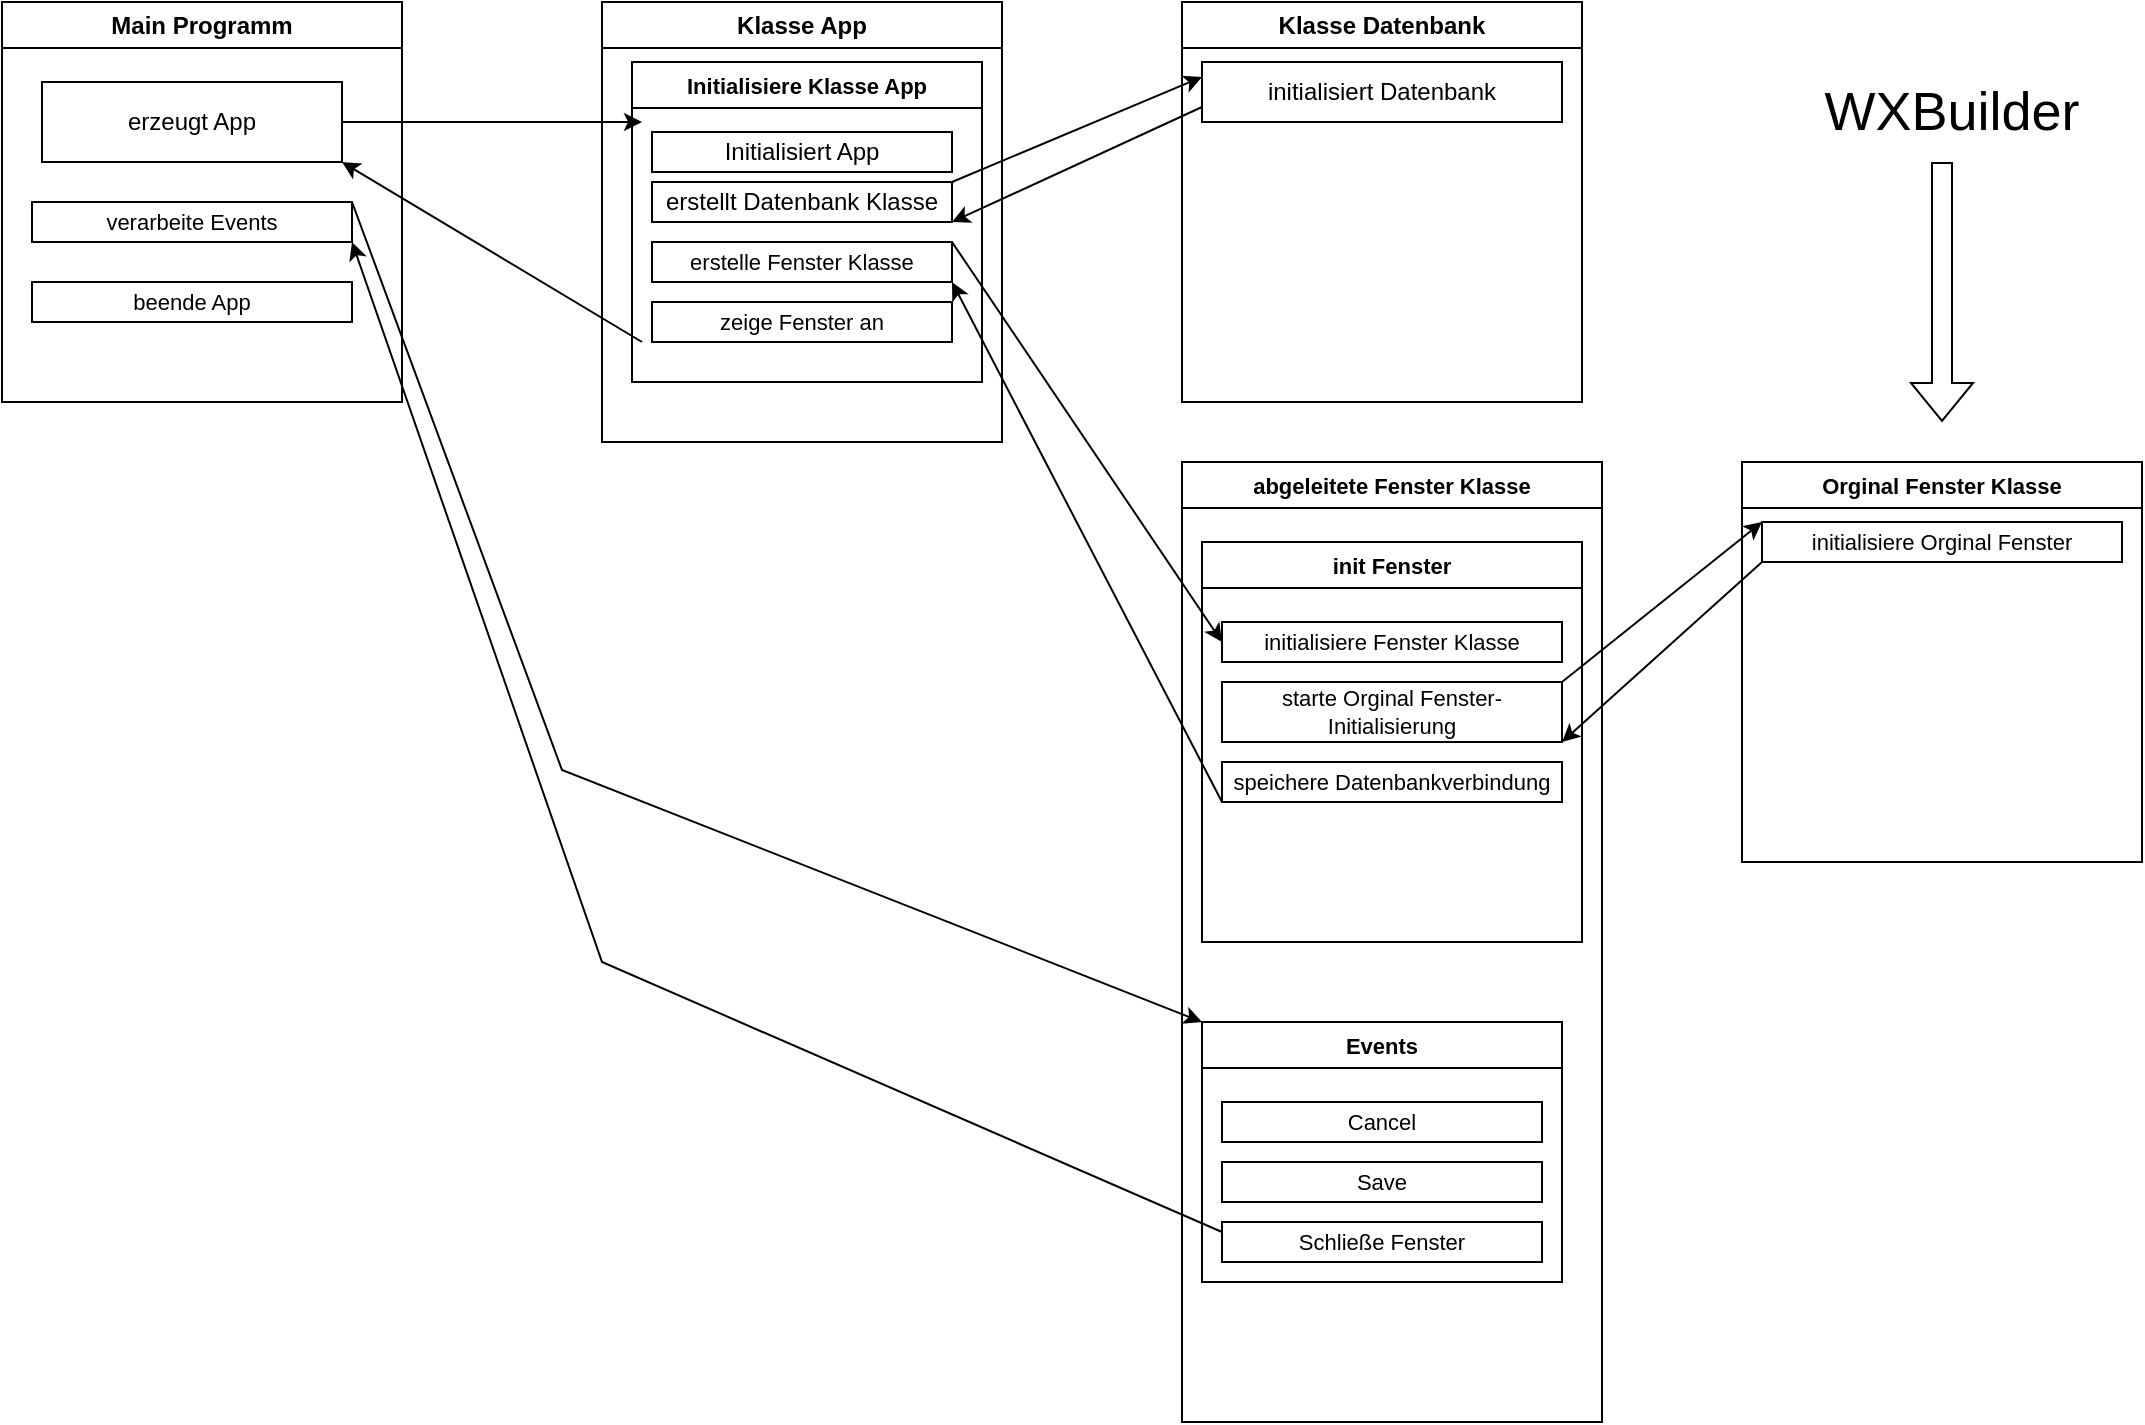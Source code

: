 <mxfile version="24.5.2" type="device">
  <diagram name="Seite-1" id="Is81h1dp9pcziW4mXdIV">
    <mxGraphModel dx="1373" dy="699" grid="1" gridSize="10" guides="1" tooltips="1" connect="1" arrows="1" fold="1" page="1" pageScale="1" pageWidth="1169" pageHeight="827" math="0" shadow="0">
      <root>
        <mxCell id="0" />
        <mxCell id="1" parent="0" />
        <mxCell id="8zJLbpTYx8zNXx7EzJYs-1" value="Main Programm" style="swimlane;whiteSpace=wrap;html=1;" vertex="1" parent="1">
          <mxGeometry x="90" y="30" width="200" height="200" as="geometry" />
        </mxCell>
        <mxCell id="8zJLbpTYx8zNXx7EzJYs-2" value="erzeugt App" style="whiteSpace=wrap;html=1;" vertex="1" parent="8zJLbpTYx8zNXx7EzJYs-1">
          <mxGeometry x="20" y="40" width="150" height="40" as="geometry" />
        </mxCell>
        <mxCell id="8zJLbpTYx8zNXx7EzJYs-28" value="verarbeite Events" style="rounded=0;whiteSpace=wrap;html=1;fontFamily=Helvetica;fontSize=11;fontColor=default;labelBackgroundColor=default;" vertex="1" parent="8zJLbpTYx8zNXx7EzJYs-1">
          <mxGeometry x="15" y="100" width="160" height="20" as="geometry" />
        </mxCell>
        <mxCell id="8zJLbpTYx8zNXx7EzJYs-35" value="beende App" style="rounded=0;whiteSpace=wrap;html=1;fontFamily=Helvetica;fontSize=11;fontColor=default;labelBackgroundColor=default;" vertex="1" parent="8zJLbpTYx8zNXx7EzJYs-1">
          <mxGeometry x="15" y="140" width="160" height="20" as="geometry" />
        </mxCell>
        <mxCell id="8zJLbpTYx8zNXx7EzJYs-4" value="Klasse App" style="swimlane;whiteSpace=wrap;html=1;" vertex="1" parent="1">
          <mxGeometry x="390" y="30" width="200" height="220" as="geometry" />
        </mxCell>
        <mxCell id="8zJLbpTYx8zNXx7EzJYs-39" value="Initialisiere Klasse App" style="swimlane;whiteSpace=wrap;html=1;fontFamily=Helvetica;fontSize=11;fontColor=default;labelBackgroundColor=default;" vertex="1" parent="8zJLbpTYx8zNXx7EzJYs-4">
          <mxGeometry x="15" y="30" width="175" height="160" as="geometry" />
        </mxCell>
        <mxCell id="8zJLbpTYx8zNXx7EzJYs-5" value="Initialisiert App" style="rounded=0;whiteSpace=wrap;html=1;" vertex="1" parent="8zJLbpTYx8zNXx7EzJYs-39">
          <mxGeometry x="10" y="35" width="150" height="20" as="geometry" />
        </mxCell>
        <mxCell id="8zJLbpTYx8zNXx7EzJYs-7" value="erstellt Datenbank Klasse" style="rounded=0;whiteSpace=wrap;html=1;" vertex="1" parent="8zJLbpTYx8zNXx7EzJYs-39">
          <mxGeometry x="10" y="60" width="150" height="20" as="geometry" />
        </mxCell>
        <mxCell id="8zJLbpTYx8zNXx7EzJYs-13" value="erstelle Fenster Klasse" style="rounded=0;whiteSpace=wrap;html=1;fontFamily=Helvetica;fontSize=11;fontColor=default;labelBackgroundColor=default;" vertex="1" parent="8zJLbpTYx8zNXx7EzJYs-39">
          <mxGeometry x="10" y="90" width="150" height="20" as="geometry" />
        </mxCell>
        <mxCell id="8zJLbpTYx8zNXx7EzJYs-27" value="zeige Fenster an" style="rounded=0;whiteSpace=wrap;html=1;fontFamily=Helvetica;fontSize=11;fontColor=default;labelBackgroundColor=default;" vertex="1" parent="8zJLbpTYx8zNXx7EzJYs-39">
          <mxGeometry x="10" y="120" width="150" height="20" as="geometry" />
        </mxCell>
        <mxCell id="8zJLbpTYx8zNXx7EzJYs-6" style="edgeStyle=orthogonalEdgeStyle;rounded=0;orthogonalLoop=1;jettySize=auto;html=1;" edge="1" parent="1" source="8zJLbpTYx8zNXx7EzJYs-2">
          <mxGeometry relative="1" as="geometry">
            <mxPoint x="410" y="90" as="targetPoint" />
          </mxGeometry>
        </mxCell>
        <mxCell id="8zJLbpTYx8zNXx7EzJYs-8" value="Klasse Datenbank" style="swimlane;whiteSpace=wrap;html=1;" vertex="1" parent="1">
          <mxGeometry x="680" y="30" width="200" height="200" as="geometry" />
        </mxCell>
        <mxCell id="8zJLbpTYx8zNXx7EzJYs-10" value="initialisiert Datenbank" style="rounded=0;whiteSpace=wrap;html=1;" vertex="1" parent="8zJLbpTYx8zNXx7EzJYs-8">
          <mxGeometry x="10" y="30" width="180" height="30" as="geometry" />
        </mxCell>
        <mxCell id="8zJLbpTYx8zNXx7EzJYs-11" style="rounded=0;orthogonalLoop=1;jettySize=auto;html=1;entryX=0;entryY=0.25;entryDx=0;entryDy=0;exitX=1;exitY=0;exitDx=0;exitDy=0;" edge="1" parent="1" source="8zJLbpTYx8zNXx7EzJYs-7" target="8zJLbpTYx8zNXx7EzJYs-10">
          <mxGeometry relative="1" as="geometry" />
        </mxCell>
        <mxCell id="8zJLbpTYx8zNXx7EzJYs-12" style="rounded=0;orthogonalLoop=1;jettySize=auto;html=1;exitX=0;exitY=0.75;exitDx=0;exitDy=0;entryX=1;entryY=1;entryDx=0;entryDy=0;" edge="1" parent="1" source="8zJLbpTYx8zNXx7EzJYs-10" target="8zJLbpTYx8zNXx7EzJYs-7">
          <mxGeometry relative="1" as="geometry" />
        </mxCell>
        <mxCell id="8zJLbpTYx8zNXx7EzJYs-14" value="abgeleitete Fenster Klasse" style="swimlane;whiteSpace=wrap;html=1;fontFamily=Helvetica;fontSize=11;fontColor=default;labelBackgroundColor=default;" vertex="1" parent="1">
          <mxGeometry x="680" y="260" width="210" height="480" as="geometry" />
        </mxCell>
        <mxCell id="8zJLbpTYx8zNXx7EzJYs-41" value="Events" style="swimlane;whiteSpace=wrap;html=1;fontFamily=Helvetica;fontSize=11;fontColor=default;labelBackgroundColor=default;" vertex="1" parent="8zJLbpTYx8zNXx7EzJYs-14">
          <mxGeometry x="10" y="280" width="180" height="130" as="geometry" />
        </mxCell>
        <mxCell id="8zJLbpTYx8zNXx7EzJYs-31" value="Cancel" style="rounded=0;whiteSpace=wrap;html=1;fontFamily=Helvetica;fontSize=11;fontColor=default;labelBackgroundColor=default;" vertex="1" parent="8zJLbpTYx8zNXx7EzJYs-41">
          <mxGeometry x="10" y="40" width="160" height="20" as="geometry" />
        </mxCell>
        <mxCell id="8zJLbpTYx8zNXx7EzJYs-34" value="Schließe Fenster" style="rounded=0;whiteSpace=wrap;html=1;fontFamily=Helvetica;fontSize=11;fontColor=default;labelBackgroundColor=default;" vertex="1" parent="8zJLbpTYx8zNXx7EzJYs-41">
          <mxGeometry x="10" y="100" width="160" height="20" as="geometry" />
        </mxCell>
        <mxCell id="8zJLbpTYx8zNXx7EzJYs-30" value="Save" style="rounded=0;whiteSpace=wrap;html=1;fontFamily=Helvetica;fontSize=11;fontColor=default;labelBackgroundColor=default;" vertex="1" parent="8zJLbpTYx8zNXx7EzJYs-41">
          <mxGeometry x="10" y="70" width="160" height="20" as="geometry" />
        </mxCell>
        <mxCell id="8zJLbpTYx8zNXx7EzJYs-44" style="edgeStyle=none;rounded=0;orthogonalLoop=1;jettySize=auto;html=1;exitX=0.5;exitY=1;exitDx=0;exitDy=0;strokeColor=default;align=center;verticalAlign=middle;fontFamily=Helvetica;fontSize=11;fontColor=default;labelBackgroundColor=default;endArrow=classic;" edge="1" parent="8zJLbpTYx8zNXx7EzJYs-41" source="8zJLbpTYx8zNXx7EzJYs-34" target="8zJLbpTYx8zNXx7EzJYs-34">
          <mxGeometry relative="1" as="geometry" />
        </mxCell>
        <mxCell id="8zJLbpTYx8zNXx7EzJYs-45" value="init Fenster" style="swimlane;whiteSpace=wrap;html=1;fontFamily=Helvetica;fontSize=11;fontColor=default;labelBackgroundColor=default;startSize=23;" vertex="1" parent="8zJLbpTYx8zNXx7EzJYs-14">
          <mxGeometry x="10" y="40" width="190" height="200" as="geometry" />
        </mxCell>
        <mxCell id="8zJLbpTYx8zNXx7EzJYs-16" value="initialisiere Fenster Klasse" style="rounded=0;whiteSpace=wrap;html=1;fontFamily=Helvetica;fontSize=11;fontColor=default;labelBackgroundColor=default;" vertex="1" parent="8zJLbpTYx8zNXx7EzJYs-45">
          <mxGeometry x="10" y="40" width="170" height="20" as="geometry" />
        </mxCell>
        <mxCell id="8zJLbpTYx8zNXx7EzJYs-17" style="edgeStyle=none;rounded=0;orthogonalLoop=1;jettySize=auto;html=1;entryX=0;entryY=0.5;entryDx=0;entryDy=0;strokeColor=default;align=center;verticalAlign=middle;fontFamily=Helvetica;fontSize=11;fontColor=default;labelBackgroundColor=default;endArrow=classic;" edge="1" parent="8zJLbpTYx8zNXx7EzJYs-45" source="8zJLbpTYx8zNXx7EzJYs-16" target="8zJLbpTYx8zNXx7EzJYs-16">
          <mxGeometry relative="1" as="geometry" />
        </mxCell>
        <mxCell id="8zJLbpTYx8zNXx7EzJYs-18" value="starte Orginal Fenster-Initialisierung" style="rounded=0;whiteSpace=wrap;html=1;fontFamily=Helvetica;fontSize=11;fontColor=default;labelBackgroundColor=default;" vertex="1" parent="8zJLbpTYx8zNXx7EzJYs-45">
          <mxGeometry x="10" y="70" width="170" height="30" as="geometry" />
        </mxCell>
        <mxCell id="8zJLbpTYx8zNXx7EzJYs-24" value="speichere Datenbankverbindung" style="rounded=0;whiteSpace=wrap;html=1;fontFamily=Helvetica;fontSize=11;fontColor=default;labelBackgroundColor=default;" vertex="1" parent="8zJLbpTYx8zNXx7EzJYs-45">
          <mxGeometry x="10" y="110" width="170" height="20" as="geometry" />
        </mxCell>
        <mxCell id="8zJLbpTYx8zNXx7EzJYs-15" style="edgeStyle=none;rounded=0;orthogonalLoop=1;jettySize=auto;html=1;entryX=0;entryY=0.5;entryDx=0;entryDy=0;strokeColor=default;align=center;verticalAlign=middle;fontFamily=Helvetica;fontSize=11;fontColor=default;labelBackgroundColor=default;endArrow=classic;exitX=1;exitY=0;exitDx=0;exitDy=0;" edge="1" parent="1" source="8zJLbpTYx8zNXx7EzJYs-13" target="8zJLbpTYx8zNXx7EzJYs-16">
          <mxGeometry relative="1" as="geometry" />
        </mxCell>
        <mxCell id="8zJLbpTYx8zNXx7EzJYs-19" value="Orginal Fenster Klasse" style="swimlane;whiteSpace=wrap;html=1;fontFamily=Helvetica;fontSize=11;fontColor=default;labelBackgroundColor=default;" vertex="1" parent="1">
          <mxGeometry x="960" y="260" width="200" height="200" as="geometry" />
        </mxCell>
        <mxCell id="8zJLbpTYx8zNXx7EzJYs-20" value="initialisiere Orginal Fenster" style="rounded=0;whiteSpace=wrap;html=1;fontFamily=Helvetica;fontSize=11;fontColor=default;labelBackgroundColor=default;" vertex="1" parent="8zJLbpTYx8zNXx7EzJYs-19">
          <mxGeometry x="10" y="30" width="180" height="20" as="geometry" />
        </mxCell>
        <mxCell id="8zJLbpTYx8zNXx7EzJYs-22" style="edgeStyle=none;rounded=0;orthogonalLoop=1;jettySize=auto;html=1;entryX=0;entryY=0;entryDx=0;entryDy=0;strokeColor=default;align=center;verticalAlign=middle;fontFamily=Helvetica;fontSize=11;fontColor=default;labelBackgroundColor=default;endArrow=classic;exitX=1;exitY=0;exitDx=0;exitDy=0;" edge="1" parent="1" source="8zJLbpTYx8zNXx7EzJYs-18" target="8zJLbpTYx8zNXx7EzJYs-20">
          <mxGeometry relative="1" as="geometry" />
        </mxCell>
        <mxCell id="8zJLbpTYx8zNXx7EzJYs-23" style="edgeStyle=none;rounded=0;orthogonalLoop=1;jettySize=auto;html=1;entryX=1;entryY=1;entryDx=0;entryDy=0;strokeColor=default;align=center;verticalAlign=middle;fontFamily=Helvetica;fontSize=11;fontColor=default;labelBackgroundColor=default;endArrow=classic;exitX=0;exitY=1;exitDx=0;exitDy=0;exitPerimeter=0;" edge="1" parent="1" source="8zJLbpTYx8zNXx7EzJYs-20" target="8zJLbpTYx8zNXx7EzJYs-18">
          <mxGeometry relative="1" as="geometry" />
        </mxCell>
        <mxCell id="8zJLbpTYx8zNXx7EzJYs-25" style="edgeStyle=none;rounded=0;orthogonalLoop=1;jettySize=auto;html=1;entryX=1;entryY=1;entryDx=0;entryDy=0;strokeColor=default;align=center;verticalAlign=middle;fontFamily=Helvetica;fontSize=11;fontColor=default;labelBackgroundColor=default;endArrow=classic;exitX=0;exitY=1;exitDx=0;exitDy=0;" edge="1" parent="1" source="8zJLbpTYx8zNXx7EzJYs-24" target="8zJLbpTYx8zNXx7EzJYs-13">
          <mxGeometry relative="1" as="geometry" />
        </mxCell>
        <mxCell id="8zJLbpTYx8zNXx7EzJYs-32" style="edgeStyle=none;rounded=0;orthogonalLoop=1;jettySize=auto;html=1;entryX=0;entryY=0;entryDx=0;entryDy=0;strokeColor=default;align=center;verticalAlign=middle;fontFamily=Helvetica;fontSize=11;fontColor=default;labelBackgroundColor=default;endArrow=classic;exitX=1;exitY=0;exitDx=0;exitDy=0;" edge="1" parent="1" source="8zJLbpTYx8zNXx7EzJYs-28">
          <mxGeometry relative="1" as="geometry">
            <mxPoint x="690" y="540" as="targetPoint" />
            <Array as="points">
              <mxPoint x="370" y="414" />
            </Array>
          </mxGeometry>
        </mxCell>
        <mxCell id="8zJLbpTYx8zNXx7EzJYs-33" style="edgeStyle=none;rounded=0;orthogonalLoop=1;jettySize=auto;html=1;entryX=1;entryY=1;entryDx=0;entryDy=0;strokeColor=default;align=center;verticalAlign=middle;fontFamily=Helvetica;fontSize=11;fontColor=default;labelBackgroundColor=default;endArrow=classic;exitX=0;exitY=0.25;exitDx=0;exitDy=0;" edge="1" parent="1" source="8zJLbpTYx8zNXx7EzJYs-34" target="8zJLbpTYx8zNXx7EzJYs-28">
          <mxGeometry relative="1" as="geometry">
            <mxPoint x="690.0" y="636" as="sourcePoint" />
            <Array as="points">
              <mxPoint x="390" y="510" />
            </Array>
          </mxGeometry>
        </mxCell>
        <mxCell id="8zJLbpTYx8zNXx7EzJYs-38" style="edgeStyle=none;rounded=0;orthogonalLoop=1;jettySize=auto;html=1;entryX=1;entryY=1;entryDx=0;entryDy=0;strokeColor=default;align=center;verticalAlign=middle;fontFamily=Helvetica;fontSize=11;fontColor=default;labelBackgroundColor=default;endArrow=classic;" edge="1" parent="1" target="8zJLbpTYx8zNXx7EzJYs-2">
          <mxGeometry relative="1" as="geometry">
            <mxPoint x="410" y="200" as="sourcePoint" />
          </mxGeometry>
        </mxCell>
        <mxCell id="8zJLbpTYx8zNXx7EzJYs-46" value="&lt;font style=&quot;font-size: 27px;&quot;&gt;WXBuilder&lt;/font&gt;" style="text;html=1;align=center;verticalAlign=middle;whiteSpace=wrap;rounded=0;fontFamily=Helvetica;fontSize=11;fontColor=default;labelBackgroundColor=default;" vertex="1" parent="1">
          <mxGeometry x="980" y="70" width="170" height="30" as="geometry" />
        </mxCell>
        <mxCell id="8zJLbpTYx8zNXx7EzJYs-48" value="" style="shape=flexArrow;endArrow=classic;html=1;rounded=0;strokeColor=default;align=center;verticalAlign=middle;fontFamily=Helvetica;fontSize=11;fontColor=default;labelBackgroundColor=default;" edge="1" parent="1">
          <mxGeometry width="50" height="50" relative="1" as="geometry">
            <mxPoint x="1060" y="110" as="sourcePoint" />
            <mxPoint x="1060" y="240" as="targetPoint" />
          </mxGeometry>
        </mxCell>
      </root>
    </mxGraphModel>
  </diagram>
</mxfile>
